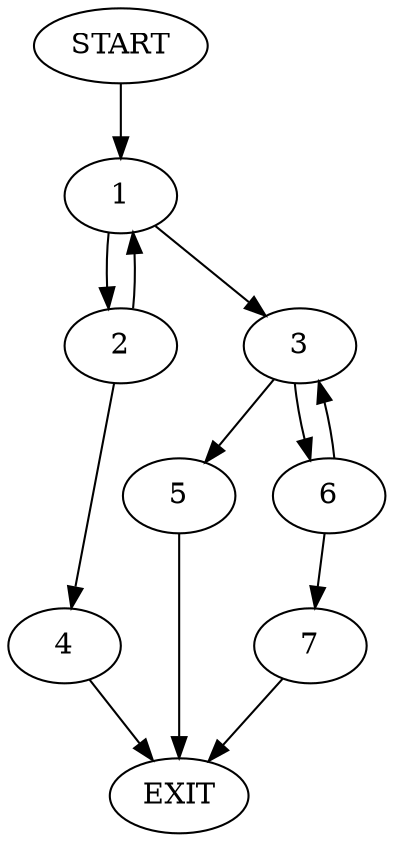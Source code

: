 digraph {
0 [label="START"]
8 [label="EXIT"]
0 -> 1
1 -> 2
1 -> 3
2 -> 1
2 -> 4
3 -> 5
3 -> 6
4 -> 8
5 -> 8
6 -> 7
6 -> 3
7 -> 8
}
